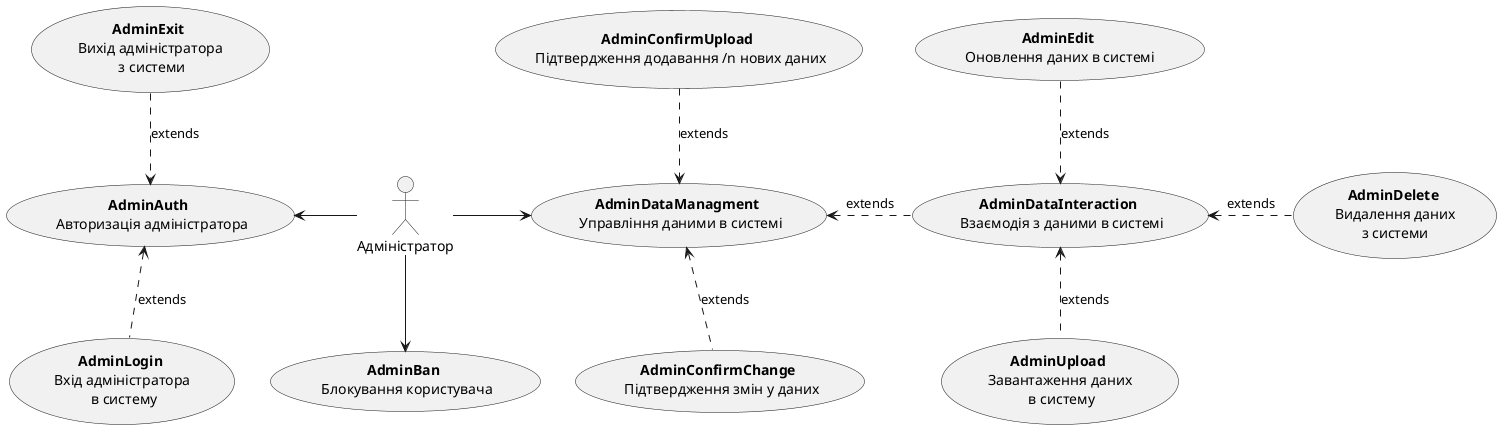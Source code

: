 <center style="
    border-radius:4px;
    border: 1px solid #cfd7e6;
    box-shadow: 0 1px 3px 0 rgba(89,105,129,.05), 0 1px 1px 0 rgba(0,0,0,.025);
    padding: 1em;"
    >


@startuml
    actor "Адміністратор" as Admin
    
    usecase "<b>AdminLogin<b> \n Вхід адміністратора \n в систему" as UC_1
    usecase "<b>AdminExit<b> \n Вихід адміністратора \n з системи" as UC_2
    usecase "<b>AdminUpload<b> \n Завантаження даних \n в систему" as UC_3
    usecase "<b>AdminDelete<b> \n Видалення даних \n з системи " as UC_4
    usecase "<b>AdminEdit<b> \n Оновлення даних в системі " as UC_5
    usecase "<b>AdminConfirmChange<b> \n Підтвердження змін у даних" as UC_6
    usecase "<b>AdminConfirmUpload<b> \n Підтвердження додавання /n нових даних" as UC_7
    usecase "<b>AdminBan<b> \n Блокування користувача" as UC_8
    usecase "<b>AdminAuth<b> \n Авторизація адміністратора" as UC_A
    usecase "<b>AdminDataManagment<b> \n Управління даними в системі" as UC_M
    usecase "<b>AdminDataInteraction<b> \n Взаємодія з даними в системі" as UC_I
    
    Admin -l-> UC_A
    Admin -r-> UC_M
    Admin -d-> UC_8
    
    UC_1 .u.> UC_A:extends
    UC_2 .d.> UC_A:extends
    
    UC_I .l.> UC_M:extends
    
    UC_3 .u.> UC_I:extends
    UC_4 .l.> UC_I:extends
    UC_5 .d.> UC_I:extends
    
    UC_6 .u.> UC_M:extends
    UC_7 .d.> UC_M:extends

@enduml

</center>